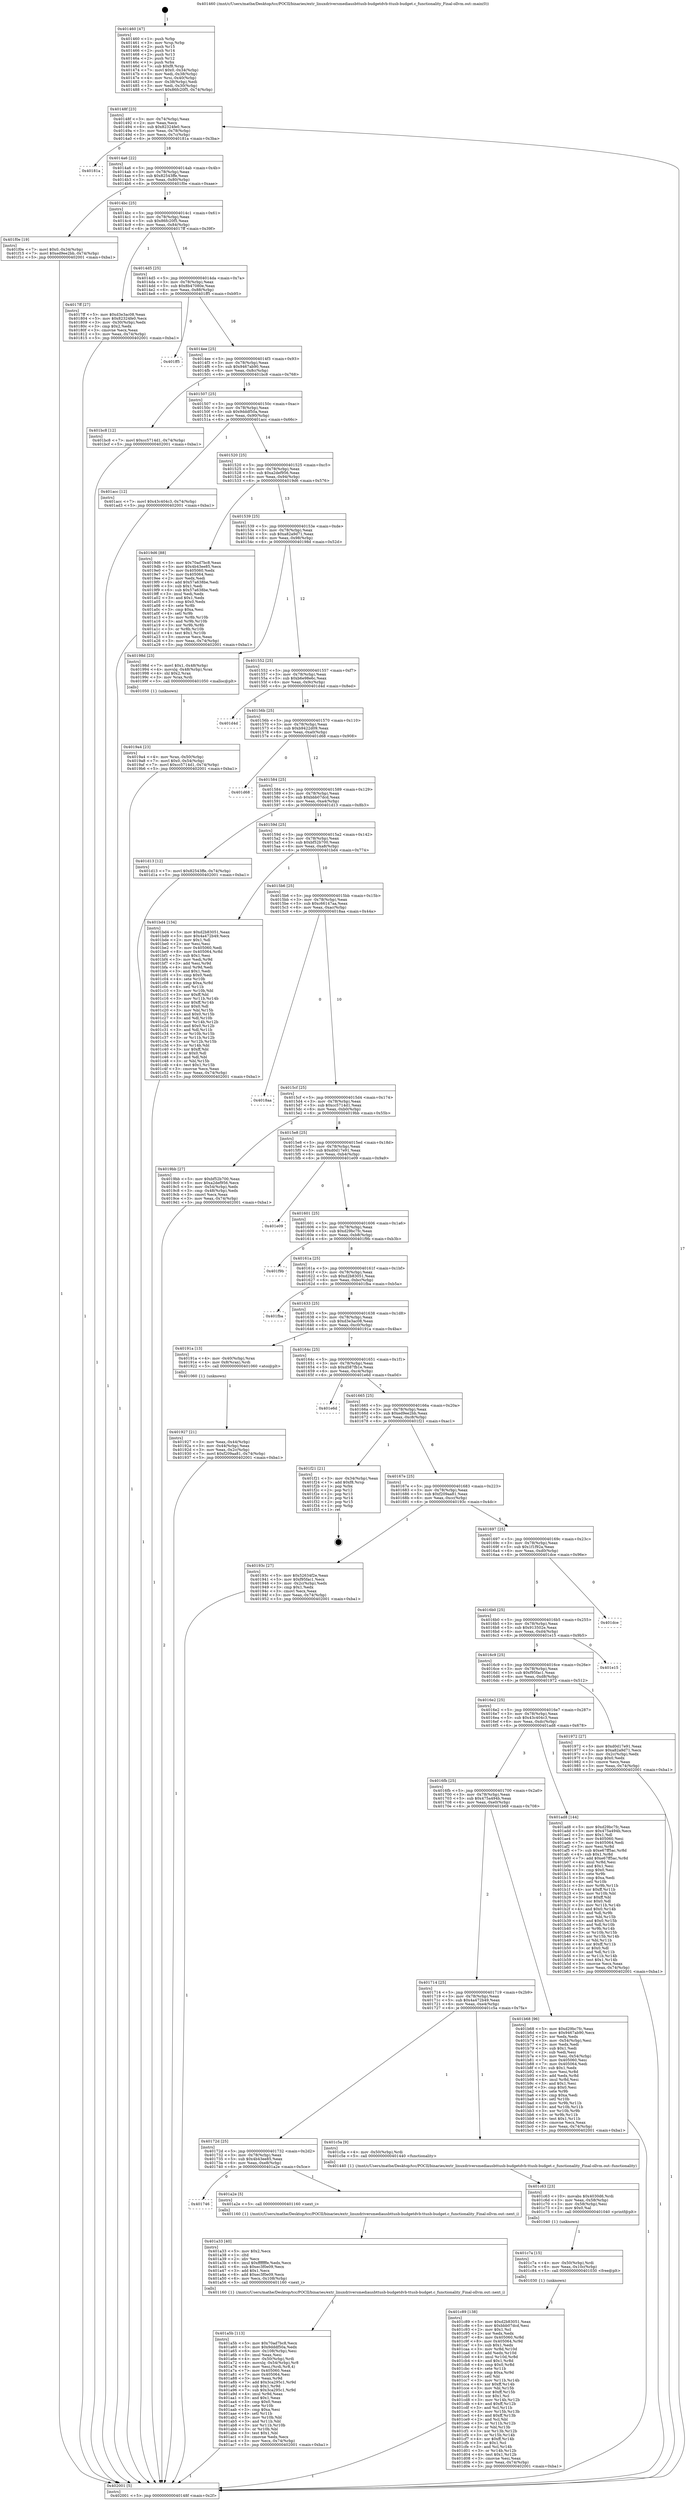 digraph "0x401460" {
  label = "0x401460 (/mnt/c/Users/mathe/Desktop/tcc/POCII/binaries/extr_linuxdriversmediausbttusb-budgetdvb-ttusb-budget.c_functionality_Final-ollvm.out::main(0))"
  labelloc = "t"
  node[shape=record]

  Entry [label="",width=0.3,height=0.3,shape=circle,fillcolor=black,style=filled]
  "0x40148f" [label="{
     0x40148f [23]\l
     | [instrs]\l
     &nbsp;&nbsp;0x40148f \<+3\>: mov -0x74(%rbp),%eax\l
     &nbsp;&nbsp;0x401492 \<+2\>: mov %eax,%ecx\l
     &nbsp;&nbsp;0x401494 \<+6\>: sub $0x82324fe0,%ecx\l
     &nbsp;&nbsp;0x40149a \<+3\>: mov %eax,-0x78(%rbp)\l
     &nbsp;&nbsp;0x40149d \<+3\>: mov %ecx,-0x7c(%rbp)\l
     &nbsp;&nbsp;0x4014a0 \<+6\>: je 000000000040181a \<main+0x3ba\>\l
  }"]
  "0x40181a" [label="{
     0x40181a\l
  }", style=dashed]
  "0x4014a6" [label="{
     0x4014a6 [22]\l
     | [instrs]\l
     &nbsp;&nbsp;0x4014a6 \<+5\>: jmp 00000000004014ab \<main+0x4b\>\l
     &nbsp;&nbsp;0x4014ab \<+3\>: mov -0x78(%rbp),%eax\l
     &nbsp;&nbsp;0x4014ae \<+5\>: sub $0x82543ffe,%eax\l
     &nbsp;&nbsp;0x4014b3 \<+3\>: mov %eax,-0x80(%rbp)\l
     &nbsp;&nbsp;0x4014b6 \<+6\>: je 0000000000401f0e \<main+0xaae\>\l
  }"]
  Exit [label="",width=0.3,height=0.3,shape=circle,fillcolor=black,style=filled,peripheries=2]
  "0x401f0e" [label="{
     0x401f0e [19]\l
     | [instrs]\l
     &nbsp;&nbsp;0x401f0e \<+7\>: movl $0x0,-0x34(%rbp)\l
     &nbsp;&nbsp;0x401f15 \<+7\>: movl $0xed9ee2bb,-0x74(%rbp)\l
     &nbsp;&nbsp;0x401f1c \<+5\>: jmp 0000000000402001 \<main+0xba1\>\l
  }"]
  "0x4014bc" [label="{
     0x4014bc [25]\l
     | [instrs]\l
     &nbsp;&nbsp;0x4014bc \<+5\>: jmp 00000000004014c1 \<main+0x61\>\l
     &nbsp;&nbsp;0x4014c1 \<+3\>: mov -0x78(%rbp),%eax\l
     &nbsp;&nbsp;0x4014c4 \<+5\>: sub $0x86fc20f5,%eax\l
     &nbsp;&nbsp;0x4014c9 \<+6\>: mov %eax,-0x84(%rbp)\l
     &nbsp;&nbsp;0x4014cf \<+6\>: je 00000000004017ff \<main+0x39f\>\l
  }"]
  "0x401c89" [label="{
     0x401c89 [138]\l
     | [instrs]\l
     &nbsp;&nbsp;0x401c89 \<+5\>: mov $0xd2b83051,%eax\l
     &nbsp;&nbsp;0x401c8e \<+5\>: mov $0xbbb07dcd,%esi\l
     &nbsp;&nbsp;0x401c93 \<+2\>: mov $0x1,%cl\l
     &nbsp;&nbsp;0x401c95 \<+2\>: xor %edx,%edx\l
     &nbsp;&nbsp;0x401c97 \<+8\>: mov 0x405060,%r8d\l
     &nbsp;&nbsp;0x401c9f \<+8\>: mov 0x405064,%r9d\l
     &nbsp;&nbsp;0x401ca7 \<+3\>: sub $0x1,%edx\l
     &nbsp;&nbsp;0x401caa \<+3\>: mov %r8d,%r10d\l
     &nbsp;&nbsp;0x401cad \<+3\>: add %edx,%r10d\l
     &nbsp;&nbsp;0x401cb0 \<+4\>: imul %r10d,%r8d\l
     &nbsp;&nbsp;0x401cb4 \<+4\>: and $0x1,%r8d\l
     &nbsp;&nbsp;0x401cb8 \<+4\>: cmp $0x0,%r8d\l
     &nbsp;&nbsp;0x401cbc \<+4\>: sete %r11b\l
     &nbsp;&nbsp;0x401cc0 \<+4\>: cmp $0xa,%r9d\l
     &nbsp;&nbsp;0x401cc4 \<+3\>: setl %bl\l
     &nbsp;&nbsp;0x401cc7 \<+3\>: mov %r11b,%r14b\l
     &nbsp;&nbsp;0x401cca \<+4\>: xor $0xff,%r14b\l
     &nbsp;&nbsp;0x401cce \<+3\>: mov %bl,%r15b\l
     &nbsp;&nbsp;0x401cd1 \<+4\>: xor $0xff,%r15b\l
     &nbsp;&nbsp;0x401cd5 \<+3\>: xor $0x1,%cl\l
     &nbsp;&nbsp;0x401cd8 \<+3\>: mov %r14b,%r12b\l
     &nbsp;&nbsp;0x401cdb \<+4\>: and $0xff,%r12b\l
     &nbsp;&nbsp;0x401cdf \<+3\>: and %cl,%r11b\l
     &nbsp;&nbsp;0x401ce2 \<+3\>: mov %r15b,%r13b\l
     &nbsp;&nbsp;0x401ce5 \<+4\>: and $0xff,%r13b\l
     &nbsp;&nbsp;0x401ce9 \<+2\>: and %cl,%bl\l
     &nbsp;&nbsp;0x401ceb \<+3\>: or %r11b,%r12b\l
     &nbsp;&nbsp;0x401cee \<+3\>: or %bl,%r13b\l
     &nbsp;&nbsp;0x401cf1 \<+3\>: xor %r13b,%r12b\l
     &nbsp;&nbsp;0x401cf4 \<+3\>: or %r15b,%r14b\l
     &nbsp;&nbsp;0x401cf7 \<+4\>: xor $0xff,%r14b\l
     &nbsp;&nbsp;0x401cfb \<+3\>: or $0x1,%cl\l
     &nbsp;&nbsp;0x401cfe \<+3\>: and %cl,%r14b\l
     &nbsp;&nbsp;0x401d01 \<+3\>: or %r14b,%r12b\l
     &nbsp;&nbsp;0x401d04 \<+4\>: test $0x1,%r12b\l
     &nbsp;&nbsp;0x401d08 \<+3\>: cmovne %esi,%eax\l
     &nbsp;&nbsp;0x401d0b \<+3\>: mov %eax,-0x74(%rbp)\l
     &nbsp;&nbsp;0x401d0e \<+5\>: jmp 0000000000402001 \<main+0xba1\>\l
  }"]
  "0x4017ff" [label="{
     0x4017ff [27]\l
     | [instrs]\l
     &nbsp;&nbsp;0x4017ff \<+5\>: mov $0xd3e3ac08,%eax\l
     &nbsp;&nbsp;0x401804 \<+5\>: mov $0x82324fe0,%ecx\l
     &nbsp;&nbsp;0x401809 \<+3\>: mov -0x30(%rbp),%edx\l
     &nbsp;&nbsp;0x40180c \<+3\>: cmp $0x2,%edx\l
     &nbsp;&nbsp;0x40180f \<+3\>: cmovne %ecx,%eax\l
     &nbsp;&nbsp;0x401812 \<+3\>: mov %eax,-0x74(%rbp)\l
     &nbsp;&nbsp;0x401815 \<+5\>: jmp 0000000000402001 \<main+0xba1\>\l
  }"]
  "0x4014d5" [label="{
     0x4014d5 [25]\l
     | [instrs]\l
     &nbsp;&nbsp;0x4014d5 \<+5\>: jmp 00000000004014da \<main+0x7a\>\l
     &nbsp;&nbsp;0x4014da \<+3\>: mov -0x78(%rbp),%eax\l
     &nbsp;&nbsp;0x4014dd \<+5\>: sub $0x8b47080e,%eax\l
     &nbsp;&nbsp;0x4014e2 \<+6\>: mov %eax,-0x88(%rbp)\l
     &nbsp;&nbsp;0x4014e8 \<+6\>: je 0000000000401ff5 \<main+0xb95\>\l
  }"]
  "0x402001" [label="{
     0x402001 [5]\l
     | [instrs]\l
     &nbsp;&nbsp;0x402001 \<+5\>: jmp 000000000040148f \<main+0x2f\>\l
  }"]
  "0x401460" [label="{
     0x401460 [47]\l
     | [instrs]\l
     &nbsp;&nbsp;0x401460 \<+1\>: push %rbp\l
     &nbsp;&nbsp;0x401461 \<+3\>: mov %rsp,%rbp\l
     &nbsp;&nbsp;0x401464 \<+2\>: push %r15\l
     &nbsp;&nbsp;0x401466 \<+2\>: push %r14\l
     &nbsp;&nbsp;0x401468 \<+2\>: push %r13\l
     &nbsp;&nbsp;0x40146a \<+2\>: push %r12\l
     &nbsp;&nbsp;0x40146c \<+1\>: push %rbx\l
     &nbsp;&nbsp;0x40146d \<+7\>: sub $0xf8,%rsp\l
     &nbsp;&nbsp;0x401474 \<+7\>: movl $0x0,-0x34(%rbp)\l
     &nbsp;&nbsp;0x40147b \<+3\>: mov %edi,-0x38(%rbp)\l
     &nbsp;&nbsp;0x40147e \<+4\>: mov %rsi,-0x40(%rbp)\l
     &nbsp;&nbsp;0x401482 \<+3\>: mov -0x38(%rbp),%edi\l
     &nbsp;&nbsp;0x401485 \<+3\>: mov %edi,-0x30(%rbp)\l
     &nbsp;&nbsp;0x401488 \<+7\>: movl $0x86fc20f5,-0x74(%rbp)\l
  }"]
  "0x401c7a" [label="{
     0x401c7a [15]\l
     | [instrs]\l
     &nbsp;&nbsp;0x401c7a \<+4\>: mov -0x50(%rbp),%rdi\l
     &nbsp;&nbsp;0x401c7e \<+6\>: mov %eax,-0x10c(%rbp)\l
     &nbsp;&nbsp;0x401c84 \<+5\>: call 0000000000401030 \<free@plt\>\l
     | [calls]\l
     &nbsp;&nbsp;0x401030 \{1\} (unknown)\l
  }"]
  "0x401ff5" [label="{
     0x401ff5\l
  }", style=dashed]
  "0x4014ee" [label="{
     0x4014ee [25]\l
     | [instrs]\l
     &nbsp;&nbsp;0x4014ee \<+5\>: jmp 00000000004014f3 \<main+0x93\>\l
     &nbsp;&nbsp;0x4014f3 \<+3\>: mov -0x78(%rbp),%eax\l
     &nbsp;&nbsp;0x4014f6 \<+5\>: sub $0x9467ab90,%eax\l
     &nbsp;&nbsp;0x4014fb \<+6\>: mov %eax,-0x8c(%rbp)\l
     &nbsp;&nbsp;0x401501 \<+6\>: je 0000000000401bc8 \<main+0x768\>\l
  }"]
  "0x401c63" [label="{
     0x401c63 [23]\l
     | [instrs]\l
     &nbsp;&nbsp;0x401c63 \<+10\>: movabs $0x4030d6,%rdi\l
     &nbsp;&nbsp;0x401c6d \<+3\>: mov %eax,-0x58(%rbp)\l
     &nbsp;&nbsp;0x401c70 \<+3\>: mov -0x58(%rbp),%esi\l
     &nbsp;&nbsp;0x401c73 \<+2\>: mov $0x0,%al\l
     &nbsp;&nbsp;0x401c75 \<+5\>: call 0000000000401040 \<printf@plt\>\l
     | [calls]\l
     &nbsp;&nbsp;0x401040 \{1\} (unknown)\l
  }"]
  "0x401bc8" [label="{
     0x401bc8 [12]\l
     | [instrs]\l
     &nbsp;&nbsp;0x401bc8 \<+7\>: movl $0xcc5714d1,-0x74(%rbp)\l
     &nbsp;&nbsp;0x401bcf \<+5\>: jmp 0000000000402001 \<main+0xba1\>\l
  }"]
  "0x401507" [label="{
     0x401507 [25]\l
     | [instrs]\l
     &nbsp;&nbsp;0x401507 \<+5\>: jmp 000000000040150c \<main+0xac\>\l
     &nbsp;&nbsp;0x40150c \<+3\>: mov -0x78(%rbp),%eax\l
     &nbsp;&nbsp;0x40150f \<+5\>: sub $0x9dddf50a,%eax\l
     &nbsp;&nbsp;0x401514 \<+6\>: mov %eax,-0x90(%rbp)\l
     &nbsp;&nbsp;0x40151a \<+6\>: je 0000000000401acc \<main+0x66c\>\l
  }"]
  "0x401a5b" [label="{
     0x401a5b [113]\l
     | [instrs]\l
     &nbsp;&nbsp;0x401a5b \<+5\>: mov $0x70ad7bc8,%ecx\l
     &nbsp;&nbsp;0x401a60 \<+5\>: mov $0x9dddf50a,%edx\l
     &nbsp;&nbsp;0x401a65 \<+6\>: mov -0x108(%rbp),%esi\l
     &nbsp;&nbsp;0x401a6b \<+3\>: imul %eax,%esi\l
     &nbsp;&nbsp;0x401a6e \<+4\>: mov -0x50(%rbp),%rdi\l
     &nbsp;&nbsp;0x401a72 \<+4\>: movslq -0x54(%rbp),%r8\l
     &nbsp;&nbsp;0x401a76 \<+4\>: mov %esi,(%rdi,%r8,4)\l
     &nbsp;&nbsp;0x401a7a \<+7\>: mov 0x405060,%eax\l
     &nbsp;&nbsp;0x401a81 \<+7\>: mov 0x405064,%esi\l
     &nbsp;&nbsp;0x401a88 \<+3\>: mov %eax,%r9d\l
     &nbsp;&nbsp;0x401a8b \<+7\>: add $0x3ca295c1,%r9d\l
     &nbsp;&nbsp;0x401a92 \<+4\>: sub $0x1,%r9d\l
     &nbsp;&nbsp;0x401a96 \<+7\>: sub $0x3ca295c1,%r9d\l
     &nbsp;&nbsp;0x401a9d \<+4\>: imul %r9d,%eax\l
     &nbsp;&nbsp;0x401aa1 \<+3\>: and $0x1,%eax\l
     &nbsp;&nbsp;0x401aa4 \<+3\>: cmp $0x0,%eax\l
     &nbsp;&nbsp;0x401aa7 \<+4\>: sete %r10b\l
     &nbsp;&nbsp;0x401aab \<+3\>: cmp $0xa,%esi\l
     &nbsp;&nbsp;0x401aae \<+4\>: setl %r11b\l
     &nbsp;&nbsp;0x401ab2 \<+3\>: mov %r10b,%bl\l
     &nbsp;&nbsp;0x401ab5 \<+3\>: and %r11b,%bl\l
     &nbsp;&nbsp;0x401ab8 \<+3\>: xor %r11b,%r10b\l
     &nbsp;&nbsp;0x401abb \<+3\>: or %r10b,%bl\l
     &nbsp;&nbsp;0x401abe \<+3\>: test $0x1,%bl\l
     &nbsp;&nbsp;0x401ac1 \<+3\>: cmovne %edx,%ecx\l
     &nbsp;&nbsp;0x401ac4 \<+3\>: mov %ecx,-0x74(%rbp)\l
     &nbsp;&nbsp;0x401ac7 \<+5\>: jmp 0000000000402001 \<main+0xba1\>\l
  }"]
  "0x401acc" [label="{
     0x401acc [12]\l
     | [instrs]\l
     &nbsp;&nbsp;0x401acc \<+7\>: movl $0x43c404c3,-0x74(%rbp)\l
     &nbsp;&nbsp;0x401ad3 \<+5\>: jmp 0000000000402001 \<main+0xba1\>\l
  }"]
  "0x401520" [label="{
     0x401520 [25]\l
     | [instrs]\l
     &nbsp;&nbsp;0x401520 \<+5\>: jmp 0000000000401525 \<main+0xc5\>\l
     &nbsp;&nbsp;0x401525 \<+3\>: mov -0x78(%rbp),%eax\l
     &nbsp;&nbsp;0x401528 \<+5\>: sub $0xa2def956,%eax\l
     &nbsp;&nbsp;0x40152d \<+6\>: mov %eax,-0x94(%rbp)\l
     &nbsp;&nbsp;0x401533 \<+6\>: je 00000000004019d6 \<main+0x576\>\l
  }"]
  "0x401a33" [label="{
     0x401a33 [40]\l
     | [instrs]\l
     &nbsp;&nbsp;0x401a33 \<+5\>: mov $0x2,%ecx\l
     &nbsp;&nbsp;0x401a38 \<+1\>: cltd\l
     &nbsp;&nbsp;0x401a39 \<+2\>: idiv %ecx\l
     &nbsp;&nbsp;0x401a3b \<+6\>: imul $0xfffffffe,%edx,%ecx\l
     &nbsp;&nbsp;0x401a41 \<+6\>: sub $0xec3f0e09,%ecx\l
     &nbsp;&nbsp;0x401a47 \<+3\>: add $0x1,%ecx\l
     &nbsp;&nbsp;0x401a4a \<+6\>: add $0xec3f0e09,%ecx\l
     &nbsp;&nbsp;0x401a50 \<+6\>: mov %ecx,-0x108(%rbp)\l
     &nbsp;&nbsp;0x401a56 \<+5\>: call 0000000000401160 \<next_i\>\l
     | [calls]\l
     &nbsp;&nbsp;0x401160 \{1\} (/mnt/c/Users/mathe/Desktop/tcc/POCII/binaries/extr_linuxdriversmediausbttusb-budgetdvb-ttusb-budget.c_functionality_Final-ollvm.out::next_i)\l
  }"]
  "0x4019d6" [label="{
     0x4019d6 [88]\l
     | [instrs]\l
     &nbsp;&nbsp;0x4019d6 \<+5\>: mov $0x70ad7bc8,%eax\l
     &nbsp;&nbsp;0x4019db \<+5\>: mov $0x4b43ee85,%ecx\l
     &nbsp;&nbsp;0x4019e0 \<+7\>: mov 0x405060,%edx\l
     &nbsp;&nbsp;0x4019e7 \<+7\>: mov 0x405064,%esi\l
     &nbsp;&nbsp;0x4019ee \<+2\>: mov %edx,%edi\l
     &nbsp;&nbsp;0x4019f0 \<+6\>: add $0x57a638be,%edi\l
     &nbsp;&nbsp;0x4019f6 \<+3\>: sub $0x1,%edi\l
     &nbsp;&nbsp;0x4019f9 \<+6\>: sub $0x57a638be,%edi\l
     &nbsp;&nbsp;0x4019ff \<+3\>: imul %edi,%edx\l
     &nbsp;&nbsp;0x401a02 \<+3\>: and $0x1,%edx\l
     &nbsp;&nbsp;0x401a05 \<+3\>: cmp $0x0,%edx\l
     &nbsp;&nbsp;0x401a08 \<+4\>: sete %r8b\l
     &nbsp;&nbsp;0x401a0c \<+3\>: cmp $0xa,%esi\l
     &nbsp;&nbsp;0x401a0f \<+4\>: setl %r9b\l
     &nbsp;&nbsp;0x401a13 \<+3\>: mov %r8b,%r10b\l
     &nbsp;&nbsp;0x401a16 \<+3\>: and %r9b,%r10b\l
     &nbsp;&nbsp;0x401a19 \<+3\>: xor %r9b,%r8b\l
     &nbsp;&nbsp;0x401a1c \<+3\>: or %r8b,%r10b\l
     &nbsp;&nbsp;0x401a1f \<+4\>: test $0x1,%r10b\l
     &nbsp;&nbsp;0x401a23 \<+3\>: cmovne %ecx,%eax\l
     &nbsp;&nbsp;0x401a26 \<+3\>: mov %eax,-0x74(%rbp)\l
     &nbsp;&nbsp;0x401a29 \<+5\>: jmp 0000000000402001 \<main+0xba1\>\l
  }"]
  "0x401539" [label="{
     0x401539 [25]\l
     | [instrs]\l
     &nbsp;&nbsp;0x401539 \<+5\>: jmp 000000000040153e \<main+0xde\>\l
     &nbsp;&nbsp;0x40153e \<+3\>: mov -0x78(%rbp),%eax\l
     &nbsp;&nbsp;0x401541 \<+5\>: sub $0xa82a9d71,%eax\l
     &nbsp;&nbsp;0x401546 \<+6\>: mov %eax,-0x98(%rbp)\l
     &nbsp;&nbsp;0x40154c \<+6\>: je 000000000040198d \<main+0x52d\>\l
  }"]
  "0x401746" [label="{
     0x401746\l
  }", style=dashed]
  "0x40198d" [label="{
     0x40198d [23]\l
     | [instrs]\l
     &nbsp;&nbsp;0x40198d \<+7\>: movl $0x1,-0x48(%rbp)\l
     &nbsp;&nbsp;0x401994 \<+4\>: movslq -0x48(%rbp),%rax\l
     &nbsp;&nbsp;0x401998 \<+4\>: shl $0x2,%rax\l
     &nbsp;&nbsp;0x40199c \<+3\>: mov %rax,%rdi\l
     &nbsp;&nbsp;0x40199f \<+5\>: call 0000000000401050 \<malloc@plt\>\l
     | [calls]\l
     &nbsp;&nbsp;0x401050 \{1\} (unknown)\l
  }"]
  "0x401552" [label="{
     0x401552 [25]\l
     | [instrs]\l
     &nbsp;&nbsp;0x401552 \<+5\>: jmp 0000000000401557 \<main+0xf7\>\l
     &nbsp;&nbsp;0x401557 \<+3\>: mov -0x78(%rbp),%eax\l
     &nbsp;&nbsp;0x40155a \<+5\>: sub $0xb6e98e6c,%eax\l
     &nbsp;&nbsp;0x40155f \<+6\>: mov %eax,-0x9c(%rbp)\l
     &nbsp;&nbsp;0x401565 \<+6\>: je 0000000000401d4d \<main+0x8ed\>\l
  }"]
  "0x401a2e" [label="{
     0x401a2e [5]\l
     | [instrs]\l
     &nbsp;&nbsp;0x401a2e \<+5\>: call 0000000000401160 \<next_i\>\l
     | [calls]\l
     &nbsp;&nbsp;0x401160 \{1\} (/mnt/c/Users/mathe/Desktop/tcc/POCII/binaries/extr_linuxdriversmediausbttusb-budgetdvb-ttusb-budget.c_functionality_Final-ollvm.out::next_i)\l
  }"]
  "0x401d4d" [label="{
     0x401d4d\l
  }", style=dashed]
  "0x40156b" [label="{
     0x40156b [25]\l
     | [instrs]\l
     &nbsp;&nbsp;0x40156b \<+5\>: jmp 0000000000401570 \<main+0x110\>\l
     &nbsp;&nbsp;0x401570 \<+3\>: mov -0x78(%rbp),%eax\l
     &nbsp;&nbsp;0x401573 \<+5\>: sub $0xb9422d09,%eax\l
     &nbsp;&nbsp;0x401578 \<+6\>: mov %eax,-0xa0(%rbp)\l
     &nbsp;&nbsp;0x40157e \<+6\>: je 0000000000401d68 \<main+0x908\>\l
  }"]
  "0x40172d" [label="{
     0x40172d [25]\l
     | [instrs]\l
     &nbsp;&nbsp;0x40172d \<+5\>: jmp 0000000000401732 \<main+0x2d2\>\l
     &nbsp;&nbsp;0x401732 \<+3\>: mov -0x78(%rbp),%eax\l
     &nbsp;&nbsp;0x401735 \<+5\>: sub $0x4b43ee85,%eax\l
     &nbsp;&nbsp;0x40173a \<+6\>: mov %eax,-0xe8(%rbp)\l
     &nbsp;&nbsp;0x401740 \<+6\>: je 0000000000401a2e \<main+0x5ce\>\l
  }"]
  "0x401d68" [label="{
     0x401d68\l
  }", style=dashed]
  "0x401584" [label="{
     0x401584 [25]\l
     | [instrs]\l
     &nbsp;&nbsp;0x401584 \<+5\>: jmp 0000000000401589 \<main+0x129\>\l
     &nbsp;&nbsp;0x401589 \<+3\>: mov -0x78(%rbp),%eax\l
     &nbsp;&nbsp;0x40158c \<+5\>: sub $0xbbb07dcd,%eax\l
     &nbsp;&nbsp;0x401591 \<+6\>: mov %eax,-0xa4(%rbp)\l
     &nbsp;&nbsp;0x401597 \<+6\>: je 0000000000401d13 \<main+0x8b3\>\l
  }"]
  "0x401c5a" [label="{
     0x401c5a [9]\l
     | [instrs]\l
     &nbsp;&nbsp;0x401c5a \<+4\>: mov -0x50(%rbp),%rdi\l
     &nbsp;&nbsp;0x401c5e \<+5\>: call 0000000000401440 \<functionality\>\l
     | [calls]\l
     &nbsp;&nbsp;0x401440 \{1\} (/mnt/c/Users/mathe/Desktop/tcc/POCII/binaries/extr_linuxdriversmediausbttusb-budgetdvb-ttusb-budget.c_functionality_Final-ollvm.out::functionality)\l
  }"]
  "0x401d13" [label="{
     0x401d13 [12]\l
     | [instrs]\l
     &nbsp;&nbsp;0x401d13 \<+7\>: movl $0x82543ffe,-0x74(%rbp)\l
     &nbsp;&nbsp;0x401d1a \<+5\>: jmp 0000000000402001 \<main+0xba1\>\l
  }"]
  "0x40159d" [label="{
     0x40159d [25]\l
     | [instrs]\l
     &nbsp;&nbsp;0x40159d \<+5\>: jmp 00000000004015a2 \<main+0x142\>\l
     &nbsp;&nbsp;0x4015a2 \<+3\>: mov -0x78(%rbp),%eax\l
     &nbsp;&nbsp;0x4015a5 \<+5\>: sub $0xbf52b700,%eax\l
     &nbsp;&nbsp;0x4015aa \<+6\>: mov %eax,-0xa8(%rbp)\l
     &nbsp;&nbsp;0x4015b0 \<+6\>: je 0000000000401bd4 \<main+0x774\>\l
  }"]
  "0x401714" [label="{
     0x401714 [25]\l
     | [instrs]\l
     &nbsp;&nbsp;0x401714 \<+5\>: jmp 0000000000401719 \<main+0x2b9\>\l
     &nbsp;&nbsp;0x401719 \<+3\>: mov -0x78(%rbp),%eax\l
     &nbsp;&nbsp;0x40171c \<+5\>: sub $0x4a472b49,%eax\l
     &nbsp;&nbsp;0x401721 \<+6\>: mov %eax,-0xe4(%rbp)\l
     &nbsp;&nbsp;0x401727 \<+6\>: je 0000000000401c5a \<main+0x7fa\>\l
  }"]
  "0x401bd4" [label="{
     0x401bd4 [134]\l
     | [instrs]\l
     &nbsp;&nbsp;0x401bd4 \<+5\>: mov $0xd2b83051,%eax\l
     &nbsp;&nbsp;0x401bd9 \<+5\>: mov $0x4a472b49,%ecx\l
     &nbsp;&nbsp;0x401bde \<+2\>: mov $0x1,%dl\l
     &nbsp;&nbsp;0x401be0 \<+2\>: xor %esi,%esi\l
     &nbsp;&nbsp;0x401be2 \<+7\>: mov 0x405060,%edi\l
     &nbsp;&nbsp;0x401be9 \<+8\>: mov 0x405064,%r8d\l
     &nbsp;&nbsp;0x401bf1 \<+3\>: sub $0x1,%esi\l
     &nbsp;&nbsp;0x401bf4 \<+3\>: mov %edi,%r9d\l
     &nbsp;&nbsp;0x401bf7 \<+3\>: add %esi,%r9d\l
     &nbsp;&nbsp;0x401bfa \<+4\>: imul %r9d,%edi\l
     &nbsp;&nbsp;0x401bfe \<+3\>: and $0x1,%edi\l
     &nbsp;&nbsp;0x401c01 \<+3\>: cmp $0x0,%edi\l
     &nbsp;&nbsp;0x401c04 \<+4\>: sete %r10b\l
     &nbsp;&nbsp;0x401c08 \<+4\>: cmp $0xa,%r8d\l
     &nbsp;&nbsp;0x401c0c \<+4\>: setl %r11b\l
     &nbsp;&nbsp;0x401c10 \<+3\>: mov %r10b,%bl\l
     &nbsp;&nbsp;0x401c13 \<+3\>: xor $0xff,%bl\l
     &nbsp;&nbsp;0x401c16 \<+3\>: mov %r11b,%r14b\l
     &nbsp;&nbsp;0x401c19 \<+4\>: xor $0xff,%r14b\l
     &nbsp;&nbsp;0x401c1d \<+3\>: xor $0x0,%dl\l
     &nbsp;&nbsp;0x401c20 \<+3\>: mov %bl,%r15b\l
     &nbsp;&nbsp;0x401c23 \<+4\>: and $0x0,%r15b\l
     &nbsp;&nbsp;0x401c27 \<+3\>: and %dl,%r10b\l
     &nbsp;&nbsp;0x401c2a \<+3\>: mov %r14b,%r12b\l
     &nbsp;&nbsp;0x401c2d \<+4\>: and $0x0,%r12b\l
     &nbsp;&nbsp;0x401c31 \<+3\>: and %dl,%r11b\l
     &nbsp;&nbsp;0x401c34 \<+3\>: or %r10b,%r15b\l
     &nbsp;&nbsp;0x401c37 \<+3\>: or %r11b,%r12b\l
     &nbsp;&nbsp;0x401c3a \<+3\>: xor %r12b,%r15b\l
     &nbsp;&nbsp;0x401c3d \<+3\>: or %r14b,%bl\l
     &nbsp;&nbsp;0x401c40 \<+3\>: xor $0xff,%bl\l
     &nbsp;&nbsp;0x401c43 \<+3\>: or $0x0,%dl\l
     &nbsp;&nbsp;0x401c46 \<+2\>: and %dl,%bl\l
     &nbsp;&nbsp;0x401c48 \<+3\>: or %bl,%r15b\l
     &nbsp;&nbsp;0x401c4b \<+4\>: test $0x1,%r15b\l
     &nbsp;&nbsp;0x401c4f \<+3\>: cmovne %ecx,%eax\l
     &nbsp;&nbsp;0x401c52 \<+3\>: mov %eax,-0x74(%rbp)\l
     &nbsp;&nbsp;0x401c55 \<+5\>: jmp 0000000000402001 \<main+0xba1\>\l
  }"]
  "0x4015b6" [label="{
     0x4015b6 [25]\l
     | [instrs]\l
     &nbsp;&nbsp;0x4015b6 \<+5\>: jmp 00000000004015bb \<main+0x15b\>\l
     &nbsp;&nbsp;0x4015bb \<+3\>: mov -0x78(%rbp),%eax\l
     &nbsp;&nbsp;0x4015be \<+5\>: sub $0xc66147aa,%eax\l
     &nbsp;&nbsp;0x4015c3 \<+6\>: mov %eax,-0xac(%rbp)\l
     &nbsp;&nbsp;0x4015c9 \<+6\>: je 00000000004018aa \<main+0x44a\>\l
  }"]
  "0x401b68" [label="{
     0x401b68 [96]\l
     | [instrs]\l
     &nbsp;&nbsp;0x401b68 \<+5\>: mov $0xd29bc7fc,%eax\l
     &nbsp;&nbsp;0x401b6d \<+5\>: mov $0x9467ab90,%ecx\l
     &nbsp;&nbsp;0x401b72 \<+2\>: xor %edx,%edx\l
     &nbsp;&nbsp;0x401b74 \<+3\>: mov -0x54(%rbp),%esi\l
     &nbsp;&nbsp;0x401b77 \<+2\>: mov %edx,%edi\l
     &nbsp;&nbsp;0x401b79 \<+3\>: sub $0x1,%edi\l
     &nbsp;&nbsp;0x401b7c \<+2\>: sub %edi,%esi\l
     &nbsp;&nbsp;0x401b7e \<+3\>: mov %esi,-0x54(%rbp)\l
     &nbsp;&nbsp;0x401b81 \<+7\>: mov 0x405060,%esi\l
     &nbsp;&nbsp;0x401b88 \<+7\>: mov 0x405064,%edi\l
     &nbsp;&nbsp;0x401b8f \<+3\>: sub $0x1,%edx\l
     &nbsp;&nbsp;0x401b92 \<+3\>: mov %esi,%r8d\l
     &nbsp;&nbsp;0x401b95 \<+3\>: add %edx,%r8d\l
     &nbsp;&nbsp;0x401b98 \<+4\>: imul %r8d,%esi\l
     &nbsp;&nbsp;0x401b9c \<+3\>: and $0x1,%esi\l
     &nbsp;&nbsp;0x401b9f \<+3\>: cmp $0x0,%esi\l
     &nbsp;&nbsp;0x401ba2 \<+4\>: sete %r9b\l
     &nbsp;&nbsp;0x401ba6 \<+3\>: cmp $0xa,%edi\l
     &nbsp;&nbsp;0x401ba9 \<+4\>: setl %r10b\l
     &nbsp;&nbsp;0x401bad \<+3\>: mov %r9b,%r11b\l
     &nbsp;&nbsp;0x401bb0 \<+3\>: and %r10b,%r11b\l
     &nbsp;&nbsp;0x401bb3 \<+3\>: xor %r10b,%r9b\l
     &nbsp;&nbsp;0x401bb6 \<+3\>: or %r9b,%r11b\l
     &nbsp;&nbsp;0x401bb9 \<+4\>: test $0x1,%r11b\l
     &nbsp;&nbsp;0x401bbd \<+3\>: cmovne %ecx,%eax\l
     &nbsp;&nbsp;0x401bc0 \<+3\>: mov %eax,-0x74(%rbp)\l
     &nbsp;&nbsp;0x401bc3 \<+5\>: jmp 0000000000402001 \<main+0xba1\>\l
  }"]
  "0x4018aa" [label="{
     0x4018aa\l
  }", style=dashed]
  "0x4015cf" [label="{
     0x4015cf [25]\l
     | [instrs]\l
     &nbsp;&nbsp;0x4015cf \<+5\>: jmp 00000000004015d4 \<main+0x174\>\l
     &nbsp;&nbsp;0x4015d4 \<+3\>: mov -0x78(%rbp),%eax\l
     &nbsp;&nbsp;0x4015d7 \<+5\>: sub $0xcc5714d1,%eax\l
     &nbsp;&nbsp;0x4015dc \<+6\>: mov %eax,-0xb0(%rbp)\l
     &nbsp;&nbsp;0x4015e2 \<+6\>: je 00000000004019bb \<main+0x55b\>\l
  }"]
  "0x4016fb" [label="{
     0x4016fb [25]\l
     | [instrs]\l
     &nbsp;&nbsp;0x4016fb \<+5\>: jmp 0000000000401700 \<main+0x2a0\>\l
     &nbsp;&nbsp;0x401700 \<+3\>: mov -0x78(%rbp),%eax\l
     &nbsp;&nbsp;0x401703 \<+5\>: sub $0x475a494b,%eax\l
     &nbsp;&nbsp;0x401708 \<+6\>: mov %eax,-0xe0(%rbp)\l
     &nbsp;&nbsp;0x40170e \<+6\>: je 0000000000401b68 \<main+0x708\>\l
  }"]
  "0x4019bb" [label="{
     0x4019bb [27]\l
     | [instrs]\l
     &nbsp;&nbsp;0x4019bb \<+5\>: mov $0xbf52b700,%eax\l
     &nbsp;&nbsp;0x4019c0 \<+5\>: mov $0xa2def956,%ecx\l
     &nbsp;&nbsp;0x4019c5 \<+3\>: mov -0x54(%rbp),%edx\l
     &nbsp;&nbsp;0x4019c8 \<+3\>: cmp -0x48(%rbp),%edx\l
     &nbsp;&nbsp;0x4019cb \<+3\>: cmovl %ecx,%eax\l
     &nbsp;&nbsp;0x4019ce \<+3\>: mov %eax,-0x74(%rbp)\l
     &nbsp;&nbsp;0x4019d1 \<+5\>: jmp 0000000000402001 \<main+0xba1\>\l
  }"]
  "0x4015e8" [label="{
     0x4015e8 [25]\l
     | [instrs]\l
     &nbsp;&nbsp;0x4015e8 \<+5\>: jmp 00000000004015ed \<main+0x18d\>\l
     &nbsp;&nbsp;0x4015ed \<+3\>: mov -0x78(%rbp),%eax\l
     &nbsp;&nbsp;0x4015f0 \<+5\>: sub $0xd0d17e91,%eax\l
     &nbsp;&nbsp;0x4015f5 \<+6\>: mov %eax,-0xb4(%rbp)\l
     &nbsp;&nbsp;0x4015fb \<+6\>: je 0000000000401e09 \<main+0x9a9\>\l
  }"]
  "0x401ad8" [label="{
     0x401ad8 [144]\l
     | [instrs]\l
     &nbsp;&nbsp;0x401ad8 \<+5\>: mov $0xd29bc7fc,%eax\l
     &nbsp;&nbsp;0x401add \<+5\>: mov $0x475a494b,%ecx\l
     &nbsp;&nbsp;0x401ae2 \<+2\>: mov $0x1,%dl\l
     &nbsp;&nbsp;0x401ae4 \<+7\>: mov 0x405060,%esi\l
     &nbsp;&nbsp;0x401aeb \<+7\>: mov 0x405064,%edi\l
     &nbsp;&nbsp;0x401af2 \<+3\>: mov %esi,%r8d\l
     &nbsp;&nbsp;0x401af5 \<+7\>: sub $0xe67ff5ac,%r8d\l
     &nbsp;&nbsp;0x401afc \<+4\>: sub $0x1,%r8d\l
     &nbsp;&nbsp;0x401b00 \<+7\>: add $0xe67ff5ac,%r8d\l
     &nbsp;&nbsp;0x401b07 \<+4\>: imul %r8d,%esi\l
     &nbsp;&nbsp;0x401b0b \<+3\>: and $0x1,%esi\l
     &nbsp;&nbsp;0x401b0e \<+3\>: cmp $0x0,%esi\l
     &nbsp;&nbsp;0x401b11 \<+4\>: sete %r9b\l
     &nbsp;&nbsp;0x401b15 \<+3\>: cmp $0xa,%edi\l
     &nbsp;&nbsp;0x401b18 \<+4\>: setl %r10b\l
     &nbsp;&nbsp;0x401b1c \<+3\>: mov %r9b,%r11b\l
     &nbsp;&nbsp;0x401b1f \<+4\>: xor $0xff,%r11b\l
     &nbsp;&nbsp;0x401b23 \<+3\>: mov %r10b,%bl\l
     &nbsp;&nbsp;0x401b26 \<+3\>: xor $0xff,%bl\l
     &nbsp;&nbsp;0x401b29 \<+3\>: xor $0x0,%dl\l
     &nbsp;&nbsp;0x401b2c \<+3\>: mov %r11b,%r14b\l
     &nbsp;&nbsp;0x401b2f \<+4\>: and $0x0,%r14b\l
     &nbsp;&nbsp;0x401b33 \<+3\>: and %dl,%r9b\l
     &nbsp;&nbsp;0x401b36 \<+3\>: mov %bl,%r15b\l
     &nbsp;&nbsp;0x401b39 \<+4\>: and $0x0,%r15b\l
     &nbsp;&nbsp;0x401b3d \<+3\>: and %dl,%r10b\l
     &nbsp;&nbsp;0x401b40 \<+3\>: or %r9b,%r14b\l
     &nbsp;&nbsp;0x401b43 \<+3\>: or %r10b,%r15b\l
     &nbsp;&nbsp;0x401b46 \<+3\>: xor %r15b,%r14b\l
     &nbsp;&nbsp;0x401b49 \<+3\>: or %bl,%r11b\l
     &nbsp;&nbsp;0x401b4c \<+4\>: xor $0xff,%r11b\l
     &nbsp;&nbsp;0x401b50 \<+3\>: or $0x0,%dl\l
     &nbsp;&nbsp;0x401b53 \<+3\>: and %dl,%r11b\l
     &nbsp;&nbsp;0x401b56 \<+3\>: or %r11b,%r14b\l
     &nbsp;&nbsp;0x401b59 \<+4\>: test $0x1,%r14b\l
     &nbsp;&nbsp;0x401b5d \<+3\>: cmovne %ecx,%eax\l
     &nbsp;&nbsp;0x401b60 \<+3\>: mov %eax,-0x74(%rbp)\l
     &nbsp;&nbsp;0x401b63 \<+5\>: jmp 0000000000402001 \<main+0xba1\>\l
  }"]
  "0x401e09" [label="{
     0x401e09\l
  }", style=dashed]
  "0x401601" [label="{
     0x401601 [25]\l
     | [instrs]\l
     &nbsp;&nbsp;0x401601 \<+5\>: jmp 0000000000401606 \<main+0x1a6\>\l
     &nbsp;&nbsp;0x401606 \<+3\>: mov -0x78(%rbp),%eax\l
     &nbsp;&nbsp;0x401609 \<+5\>: sub $0xd29bc7fc,%eax\l
     &nbsp;&nbsp;0x40160e \<+6\>: mov %eax,-0xb8(%rbp)\l
     &nbsp;&nbsp;0x401614 \<+6\>: je 0000000000401f9b \<main+0xb3b\>\l
  }"]
  "0x4019a4" [label="{
     0x4019a4 [23]\l
     | [instrs]\l
     &nbsp;&nbsp;0x4019a4 \<+4\>: mov %rax,-0x50(%rbp)\l
     &nbsp;&nbsp;0x4019a8 \<+7\>: movl $0x0,-0x54(%rbp)\l
     &nbsp;&nbsp;0x4019af \<+7\>: movl $0xcc5714d1,-0x74(%rbp)\l
     &nbsp;&nbsp;0x4019b6 \<+5\>: jmp 0000000000402001 \<main+0xba1\>\l
  }"]
  "0x401f9b" [label="{
     0x401f9b\l
  }", style=dashed]
  "0x40161a" [label="{
     0x40161a [25]\l
     | [instrs]\l
     &nbsp;&nbsp;0x40161a \<+5\>: jmp 000000000040161f \<main+0x1bf\>\l
     &nbsp;&nbsp;0x40161f \<+3\>: mov -0x78(%rbp),%eax\l
     &nbsp;&nbsp;0x401622 \<+5\>: sub $0xd2b83051,%eax\l
     &nbsp;&nbsp;0x401627 \<+6\>: mov %eax,-0xbc(%rbp)\l
     &nbsp;&nbsp;0x40162d \<+6\>: je 0000000000401fba \<main+0xb5a\>\l
  }"]
  "0x4016e2" [label="{
     0x4016e2 [25]\l
     | [instrs]\l
     &nbsp;&nbsp;0x4016e2 \<+5\>: jmp 00000000004016e7 \<main+0x287\>\l
     &nbsp;&nbsp;0x4016e7 \<+3\>: mov -0x78(%rbp),%eax\l
     &nbsp;&nbsp;0x4016ea \<+5\>: sub $0x43c404c3,%eax\l
     &nbsp;&nbsp;0x4016ef \<+6\>: mov %eax,-0xdc(%rbp)\l
     &nbsp;&nbsp;0x4016f5 \<+6\>: je 0000000000401ad8 \<main+0x678\>\l
  }"]
  "0x401fba" [label="{
     0x401fba\l
  }", style=dashed]
  "0x401633" [label="{
     0x401633 [25]\l
     | [instrs]\l
     &nbsp;&nbsp;0x401633 \<+5\>: jmp 0000000000401638 \<main+0x1d8\>\l
     &nbsp;&nbsp;0x401638 \<+3\>: mov -0x78(%rbp),%eax\l
     &nbsp;&nbsp;0x40163b \<+5\>: sub $0xd3e3ac08,%eax\l
     &nbsp;&nbsp;0x401640 \<+6\>: mov %eax,-0xc0(%rbp)\l
     &nbsp;&nbsp;0x401646 \<+6\>: je 000000000040191a \<main+0x4ba\>\l
  }"]
  "0x401972" [label="{
     0x401972 [27]\l
     | [instrs]\l
     &nbsp;&nbsp;0x401972 \<+5\>: mov $0xd0d17e91,%eax\l
     &nbsp;&nbsp;0x401977 \<+5\>: mov $0xa82a9d71,%ecx\l
     &nbsp;&nbsp;0x40197c \<+3\>: mov -0x2c(%rbp),%edx\l
     &nbsp;&nbsp;0x40197f \<+3\>: cmp $0x0,%edx\l
     &nbsp;&nbsp;0x401982 \<+3\>: cmove %ecx,%eax\l
     &nbsp;&nbsp;0x401985 \<+3\>: mov %eax,-0x74(%rbp)\l
     &nbsp;&nbsp;0x401988 \<+5\>: jmp 0000000000402001 \<main+0xba1\>\l
  }"]
  "0x40191a" [label="{
     0x40191a [13]\l
     | [instrs]\l
     &nbsp;&nbsp;0x40191a \<+4\>: mov -0x40(%rbp),%rax\l
     &nbsp;&nbsp;0x40191e \<+4\>: mov 0x8(%rax),%rdi\l
     &nbsp;&nbsp;0x401922 \<+5\>: call 0000000000401060 \<atoi@plt\>\l
     | [calls]\l
     &nbsp;&nbsp;0x401060 \{1\} (unknown)\l
  }"]
  "0x40164c" [label="{
     0x40164c [25]\l
     | [instrs]\l
     &nbsp;&nbsp;0x40164c \<+5\>: jmp 0000000000401651 \<main+0x1f1\>\l
     &nbsp;&nbsp;0x401651 \<+3\>: mov -0x78(%rbp),%eax\l
     &nbsp;&nbsp;0x401654 \<+5\>: sub $0xd587fb1e,%eax\l
     &nbsp;&nbsp;0x401659 \<+6\>: mov %eax,-0xc4(%rbp)\l
     &nbsp;&nbsp;0x40165f \<+6\>: je 0000000000401e6d \<main+0xa0d\>\l
  }"]
  "0x401927" [label="{
     0x401927 [21]\l
     | [instrs]\l
     &nbsp;&nbsp;0x401927 \<+3\>: mov %eax,-0x44(%rbp)\l
     &nbsp;&nbsp;0x40192a \<+3\>: mov -0x44(%rbp),%eax\l
     &nbsp;&nbsp;0x40192d \<+3\>: mov %eax,-0x2c(%rbp)\l
     &nbsp;&nbsp;0x401930 \<+7\>: movl $0xf209aa81,-0x74(%rbp)\l
     &nbsp;&nbsp;0x401937 \<+5\>: jmp 0000000000402001 \<main+0xba1\>\l
  }"]
  "0x4016c9" [label="{
     0x4016c9 [25]\l
     | [instrs]\l
     &nbsp;&nbsp;0x4016c9 \<+5\>: jmp 00000000004016ce \<main+0x26e\>\l
     &nbsp;&nbsp;0x4016ce \<+3\>: mov -0x78(%rbp),%eax\l
     &nbsp;&nbsp;0x4016d1 \<+5\>: sub $0xf95fac1,%eax\l
     &nbsp;&nbsp;0x4016d6 \<+6\>: mov %eax,-0xd8(%rbp)\l
     &nbsp;&nbsp;0x4016dc \<+6\>: je 0000000000401972 \<main+0x512\>\l
  }"]
  "0x401e6d" [label="{
     0x401e6d\l
  }", style=dashed]
  "0x401665" [label="{
     0x401665 [25]\l
     | [instrs]\l
     &nbsp;&nbsp;0x401665 \<+5\>: jmp 000000000040166a \<main+0x20a\>\l
     &nbsp;&nbsp;0x40166a \<+3\>: mov -0x78(%rbp),%eax\l
     &nbsp;&nbsp;0x40166d \<+5\>: sub $0xed9ee2bb,%eax\l
     &nbsp;&nbsp;0x401672 \<+6\>: mov %eax,-0xc8(%rbp)\l
     &nbsp;&nbsp;0x401678 \<+6\>: je 0000000000401f21 \<main+0xac1\>\l
  }"]
  "0x401e15" [label="{
     0x401e15\l
  }", style=dashed]
  "0x401f21" [label="{
     0x401f21 [21]\l
     | [instrs]\l
     &nbsp;&nbsp;0x401f21 \<+3\>: mov -0x34(%rbp),%eax\l
     &nbsp;&nbsp;0x401f24 \<+7\>: add $0xf8,%rsp\l
     &nbsp;&nbsp;0x401f2b \<+1\>: pop %rbx\l
     &nbsp;&nbsp;0x401f2c \<+2\>: pop %r12\l
     &nbsp;&nbsp;0x401f2e \<+2\>: pop %r13\l
     &nbsp;&nbsp;0x401f30 \<+2\>: pop %r14\l
     &nbsp;&nbsp;0x401f32 \<+2\>: pop %r15\l
     &nbsp;&nbsp;0x401f34 \<+1\>: pop %rbp\l
     &nbsp;&nbsp;0x401f35 \<+1\>: ret\l
  }"]
  "0x40167e" [label="{
     0x40167e [25]\l
     | [instrs]\l
     &nbsp;&nbsp;0x40167e \<+5\>: jmp 0000000000401683 \<main+0x223\>\l
     &nbsp;&nbsp;0x401683 \<+3\>: mov -0x78(%rbp),%eax\l
     &nbsp;&nbsp;0x401686 \<+5\>: sub $0xf209aa81,%eax\l
     &nbsp;&nbsp;0x40168b \<+6\>: mov %eax,-0xcc(%rbp)\l
     &nbsp;&nbsp;0x401691 \<+6\>: je 000000000040193c \<main+0x4dc\>\l
  }"]
  "0x4016b0" [label="{
     0x4016b0 [25]\l
     | [instrs]\l
     &nbsp;&nbsp;0x4016b0 \<+5\>: jmp 00000000004016b5 \<main+0x255\>\l
     &nbsp;&nbsp;0x4016b5 \<+3\>: mov -0x78(%rbp),%eax\l
     &nbsp;&nbsp;0x4016b8 \<+5\>: sub $0x913502e,%eax\l
     &nbsp;&nbsp;0x4016bd \<+6\>: mov %eax,-0xd4(%rbp)\l
     &nbsp;&nbsp;0x4016c3 \<+6\>: je 0000000000401e15 \<main+0x9b5\>\l
  }"]
  "0x40193c" [label="{
     0x40193c [27]\l
     | [instrs]\l
     &nbsp;&nbsp;0x40193c \<+5\>: mov $0x52634f2e,%eax\l
     &nbsp;&nbsp;0x401941 \<+5\>: mov $0xf95fac1,%ecx\l
     &nbsp;&nbsp;0x401946 \<+3\>: mov -0x2c(%rbp),%edx\l
     &nbsp;&nbsp;0x401949 \<+3\>: cmp $0x1,%edx\l
     &nbsp;&nbsp;0x40194c \<+3\>: cmovl %ecx,%eax\l
     &nbsp;&nbsp;0x40194f \<+3\>: mov %eax,-0x74(%rbp)\l
     &nbsp;&nbsp;0x401952 \<+5\>: jmp 0000000000402001 \<main+0xba1\>\l
  }"]
  "0x401697" [label="{
     0x401697 [25]\l
     | [instrs]\l
     &nbsp;&nbsp;0x401697 \<+5\>: jmp 000000000040169c \<main+0x23c\>\l
     &nbsp;&nbsp;0x40169c \<+3\>: mov -0x78(%rbp),%eax\l
     &nbsp;&nbsp;0x40169f \<+5\>: sub $0x1f1f92a,%eax\l
     &nbsp;&nbsp;0x4016a4 \<+6\>: mov %eax,-0xd0(%rbp)\l
     &nbsp;&nbsp;0x4016aa \<+6\>: je 0000000000401dce \<main+0x96e\>\l
  }"]
  "0x401dce" [label="{
     0x401dce\l
  }", style=dashed]
  Entry -> "0x401460" [label=" 1"]
  "0x40148f" -> "0x40181a" [label=" 0"]
  "0x40148f" -> "0x4014a6" [label=" 18"]
  "0x401f21" -> Exit [label=" 1"]
  "0x4014a6" -> "0x401f0e" [label=" 1"]
  "0x4014a6" -> "0x4014bc" [label=" 17"]
  "0x401f0e" -> "0x402001" [label=" 1"]
  "0x4014bc" -> "0x4017ff" [label=" 1"]
  "0x4014bc" -> "0x4014d5" [label=" 16"]
  "0x4017ff" -> "0x402001" [label=" 1"]
  "0x401460" -> "0x40148f" [label=" 1"]
  "0x402001" -> "0x40148f" [label=" 17"]
  "0x401d13" -> "0x402001" [label=" 1"]
  "0x4014d5" -> "0x401ff5" [label=" 0"]
  "0x4014d5" -> "0x4014ee" [label=" 16"]
  "0x401c89" -> "0x402001" [label=" 1"]
  "0x4014ee" -> "0x401bc8" [label=" 1"]
  "0x4014ee" -> "0x401507" [label=" 15"]
  "0x401c7a" -> "0x401c89" [label=" 1"]
  "0x401507" -> "0x401acc" [label=" 1"]
  "0x401507" -> "0x401520" [label=" 14"]
  "0x401c63" -> "0x401c7a" [label=" 1"]
  "0x401520" -> "0x4019d6" [label=" 1"]
  "0x401520" -> "0x401539" [label=" 13"]
  "0x401c5a" -> "0x401c63" [label=" 1"]
  "0x401539" -> "0x40198d" [label=" 1"]
  "0x401539" -> "0x401552" [label=" 12"]
  "0x401bd4" -> "0x402001" [label=" 1"]
  "0x401552" -> "0x401d4d" [label=" 0"]
  "0x401552" -> "0x40156b" [label=" 12"]
  "0x401bc8" -> "0x402001" [label=" 1"]
  "0x40156b" -> "0x401d68" [label=" 0"]
  "0x40156b" -> "0x401584" [label=" 12"]
  "0x401ad8" -> "0x402001" [label=" 1"]
  "0x401584" -> "0x401d13" [label=" 1"]
  "0x401584" -> "0x40159d" [label=" 11"]
  "0x401acc" -> "0x402001" [label=" 1"]
  "0x40159d" -> "0x401bd4" [label=" 1"]
  "0x40159d" -> "0x4015b6" [label=" 10"]
  "0x401a33" -> "0x401a5b" [label=" 1"]
  "0x4015b6" -> "0x4018aa" [label=" 0"]
  "0x4015b6" -> "0x4015cf" [label=" 10"]
  "0x401a2e" -> "0x401a33" [label=" 1"]
  "0x4015cf" -> "0x4019bb" [label=" 2"]
  "0x4015cf" -> "0x4015e8" [label=" 8"]
  "0x40172d" -> "0x401a2e" [label=" 1"]
  "0x4015e8" -> "0x401e09" [label=" 0"]
  "0x4015e8" -> "0x401601" [label=" 8"]
  "0x401b68" -> "0x402001" [label=" 1"]
  "0x401601" -> "0x401f9b" [label=" 0"]
  "0x401601" -> "0x40161a" [label=" 8"]
  "0x401714" -> "0x401c5a" [label=" 1"]
  "0x40161a" -> "0x401fba" [label=" 0"]
  "0x40161a" -> "0x401633" [label=" 8"]
  "0x401a5b" -> "0x402001" [label=" 1"]
  "0x401633" -> "0x40191a" [label=" 1"]
  "0x401633" -> "0x40164c" [label=" 7"]
  "0x40191a" -> "0x401927" [label=" 1"]
  "0x401927" -> "0x402001" [label=" 1"]
  "0x4016fb" -> "0x401714" [label=" 2"]
  "0x40164c" -> "0x401e6d" [label=" 0"]
  "0x40164c" -> "0x401665" [label=" 7"]
  "0x40172d" -> "0x401746" [label=" 0"]
  "0x401665" -> "0x401f21" [label=" 1"]
  "0x401665" -> "0x40167e" [label=" 6"]
  "0x4016e2" -> "0x4016fb" [label=" 3"]
  "0x40167e" -> "0x40193c" [label=" 1"]
  "0x40167e" -> "0x401697" [label=" 5"]
  "0x40193c" -> "0x402001" [label=" 1"]
  "0x401714" -> "0x40172d" [label=" 1"]
  "0x401697" -> "0x401dce" [label=" 0"]
  "0x401697" -> "0x4016b0" [label=" 5"]
  "0x4016e2" -> "0x401ad8" [label=" 1"]
  "0x4016b0" -> "0x401e15" [label=" 0"]
  "0x4016b0" -> "0x4016c9" [label=" 5"]
  "0x4016fb" -> "0x401b68" [label=" 1"]
  "0x4016c9" -> "0x401972" [label=" 1"]
  "0x4016c9" -> "0x4016e2" [label=" 4"]
  "0x401972" -> "0x402001" [label=" 1"]
  "0x40198d" -> "0x4019a4" [label=" 1"]
  "0x4019a4" -> "0x402001" [label=" 1"]
  "0x4019bb" -> "0x402001" [label=" 2"]
  "0x4019d6" -> "0x402001" [label=" 1"]
}
